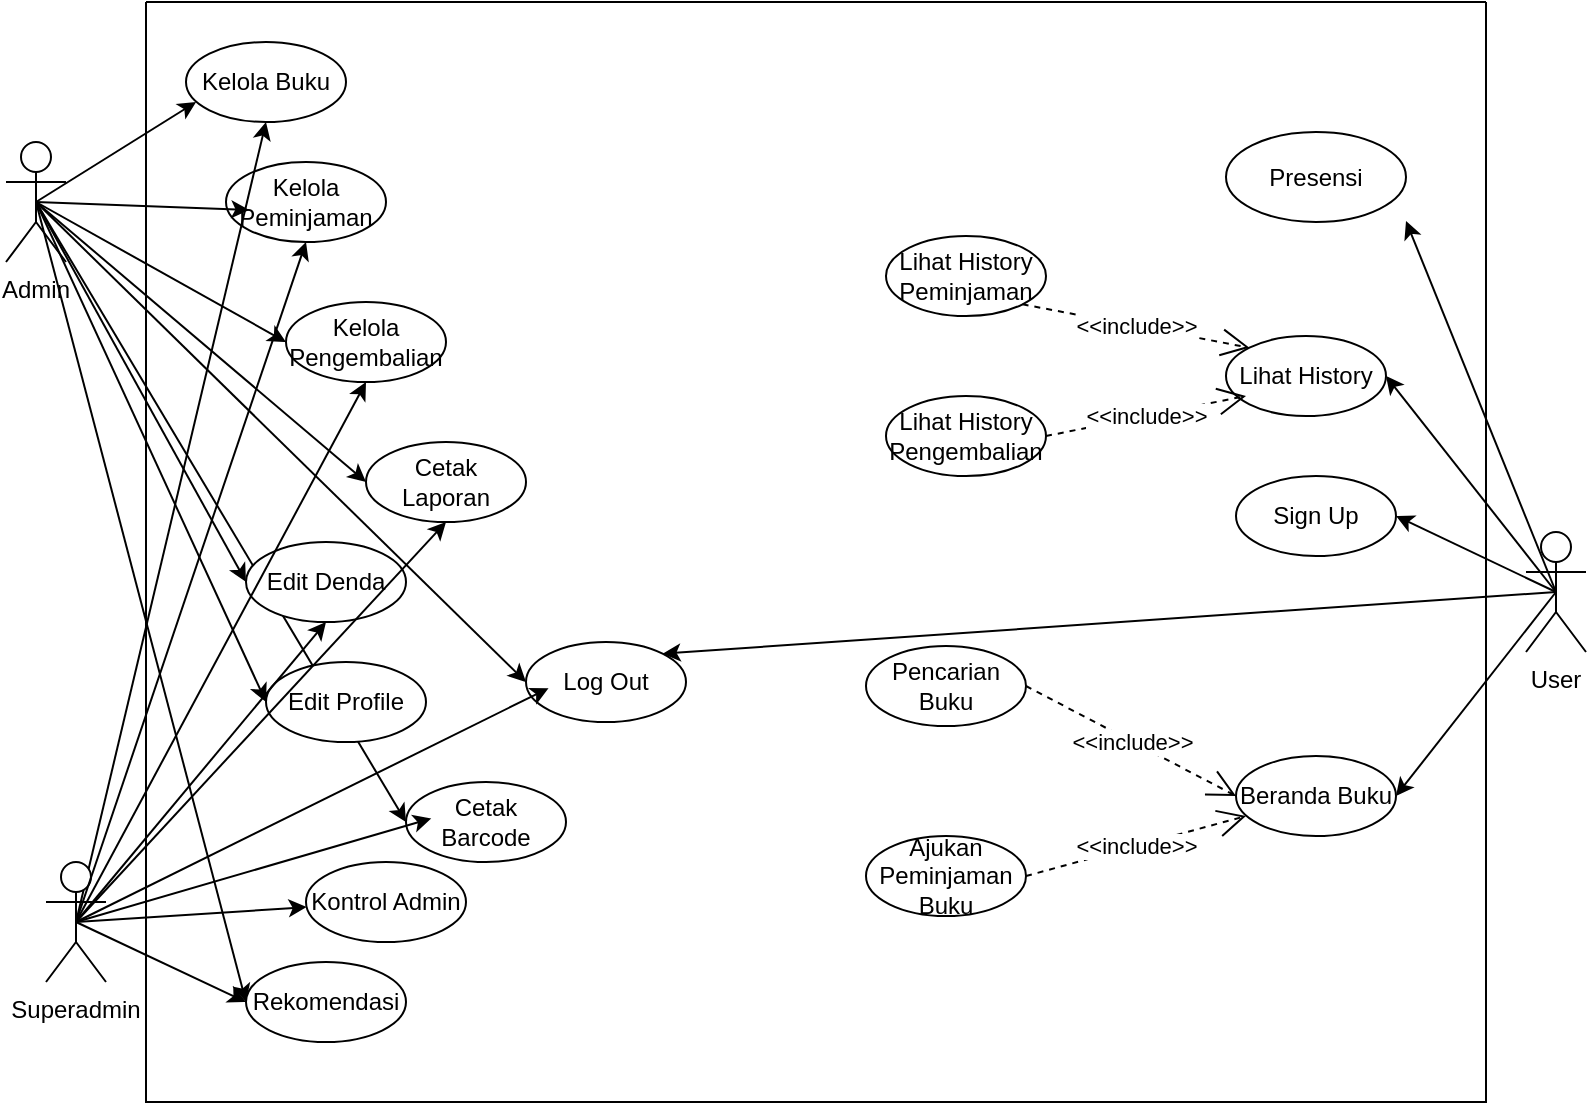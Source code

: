 <mxfile version="26.2.12">
  <diagram id="mFj9zT0GLIkyT43YNLqR" name="Page-1">
    <mxGraphModel dx="57461" dy="48586" grid="1" gridSize="10" guides="1" tooltips="1" connect="1" arrows="1" fold="1" page="1" pageScale="1" pageWidth="850" pageHeight="1100" math="0" shadow="0">
      <root>
        <mxCell id="0" />
        <mxCell id="1" parent="0" />
        <mxCell id="cRxMREy2-VzUOR3PnynL-1" style="rounded=0;orthogonalLoop=1;jettySize=auto;html=1;exitX=0.5;exitY=0.5;exitDx=0;exitDy=0;exitPerimeter=0;entryX=0;entryY=0.5;entryDx=0;entryDy=0;" edge="1" parent="1" source="cRxMREy2-VzUOR3PnynL-8" target="cRxMREy2-VzUOR3PnynL-22">
          <mxGeometry relative="1" as="geometry" />
        </mxCell>
        <mxCell id="cRxMREy2-VzUOR3PnynL-2" style="rounded=0;orthogonalLoop=1;jettySize=auto;html=1;exitX=0.5;exitY=0.5;exitDx=0;exitDy=0;exitPerimeter=0;entryX=0;entryY=0.5;entryDx=0;entryDy=0;" edge="1" parent="1" source="cRxMREy2-VzUOR3PnynL-8" target="cRxMREy2-VzUOR3PnynL-23">
          <mxGeometry relative="1" as="geometry" />
        </mxCell>
        <mxCell id="cRxMREy2-VzUOR3PnynL-3" style="rounded=0;orthogonalLoop=1;jettySize=auto;html=1;exitX=0.5;exitY=0.5;exitDx=0;exitDy=0;exitPerimeter=0;entryX=0;entryY=0.5;entryDx=0;entryDy=0;" edge="1" parent="1" source="cRxMREy2-VzUOR3PnynL-8" target="cRxMREy2-VzUOR3PnynL-24">
          <mxGeometry relative="1" as="geometry" />
        </mxCell>
        <mxCell id="cRxMREy2-VzUOR3PnynL-4" style="rounded=0;orthogonalLoop=1;jettySize=auto;html=1;exitX=0.5;exitY=0.5;exitDx=0;exitDy=0;exitPerimeter=0;entryX=0;entryY=0.5;entryDx=0;entryDy=0;" edge="1" parent="1" source="cRxMREy2-VzUOR3PnynL-8" target="cRxMREy2-VzUOR3PnynL-25">
          <mxGeometry relative="1" as="geometry" />
        </mxCell>
        <mxCell id="cRxMREy2-VzUOR3PnynL-5" style="rounded=0;orthogonalLoop=1;jettySize=auto;html=1;exitX=0.5;exitY=0.5;exitDx=0;exitDy=0;exitPerimeter=0;entryX=0;entryY=0.5;entryDx=0;entryDy=0;" edge="1" parent="1" source="cRxMREy2-VzUOR3PnynL-8" target="cRxMREy2-VzUOR3PnynL-26">
          <mxGeometry relative="1" as="geometry" />
        </mxCell>
        <mxCell id="cRxMREy2-VzUOR3PnynL-6" style="rounded=0;orthogonalLoop=1;jettySize=auto;html=1;exitX=0.5;exitY=0.5;exitDx=0;exitDy=0;exitPerimeter=0;entryX=0;entryY=0.5;entryDx=0;entryDy=0;" edge="1" parent="1" source="cRxMREy2-VzUOR3PnynL-8" target="cRxMREy2-VzUOR3PnynL-27">
          <mxGeometry relative="1" as="geometry" />
        </mxCell>
        <mxCell id="cRxMREy2-VzUOR3PnynL-7" style="rounded=0;orthogonalLoop=1;jettySize=auto;html=1;exitX=0.5;exitY=0.5;exitDx=0;exitDy=0;exitPerimeter=0;entryX=0;entryY=0.5;entryDx=0;entryDy=0;" edge="1" parent="1" source="cRxMREy2-VzUOR3PnynL-8" target="cRxMREy2-VzUOR3PnynL-28">
          <mxGeometry relative="1" as="geometry" />
        </mxCell>
        <mxCell id="cRxMREy2-VzUOR3PnynL-8" value="Admin" style="shape=umlActor;verticalLabelPosition=bottom;verticalAlign=top;" vertex="1" parent="1">
          <mxGeometry x="-1222" y="-180" width="30" height="60" as="geometry" />
        </mxCell>
        <mxCell id="cRxMREy2-VzUOR3PnynL-9" style="rounded=0;orthogonalLoop=1;jettySize=auto;html=1;exitX=0.5;exitY=0.5;exitDx=0;exitDy=0;exitPerimeter=0;entryX=1;entryY=0.5;entryDx=0;entryDy=0;" edge="1" parent="1" source="cRxMREy2-VzUOR3PnynL-14">
          <mxGeometry relative="1" as="geometry">
            <mxPoint x="-447" y="67" as="sourcePoint" />
            <mxPoint x="-522.0" y="-140.5" as="targetPoint" />
          </mxGeometry>
        </mxCell>
        <mxCell id="cRxMREy2-VzUOR3PnynL-10" style="rounded=0;orthogonalLoop=1;jettySize=auto;html=1;exitX=0.5;exitY=0.5;exitDx=0;exitDy=0;exitPerimeter=0;entryX=1;entryY=0.5;entryDx=0;entryDy=0;" edge="1" parent="1" source="cRxMREy2-VzUOR3PnynL-14" target="cRxMREy2-VzUOR3PnynL-31">
          <mxGeometry relative="1" as="geometry">
            <mxPoint x="-447" y="67" as="sourcePoint" />
          </mxGeometry>
        </mxCell>
        <mxCell id="cRxMREy2-VzUOR3PnynL-11" style="rounded=0;orthogonalLoop=1;jettySize=auto;html=1;exitX=0.5;exitY=0.5;exitDx=0;exitDy=0;exitPerimeter=0;entryX=1;entryY=0.5;entryDx=0;entryDy=0;" edge="1" parent="1" source="cRxMREy2-VzUOR3PnynL-14" target="cRxMREy2-VzUOR3PnynL-32">
          <mxGeometry relative="1" as="geometry">
            <mxPoint x="-447" y="67" as="sourcePoint" />
          </mxGeometry>
        </mxCell>
        <mxCell id="cRxMREy2-VzUOR3PnynL-12" style="rounded=0;orthogonalLoop=1;jettySize=auto;html=1;exitX=0.5;exitY=0.5;exitDx=0;exitDy=0;exitPerimeter=0;entryX=1;entryY=0.5;entryDx=0;entryDy=0;" edge="1" parent="1" source="cRxMREy2-VzUOR3PnynL-14" target="cRxMREy2-VzUOR3PnynL-33">
          <mxGeometry relative="1" as="geometry">
            <mxPoint x="-447" y="67" as="sourcePoint" />
          </mxGeometry>
        </mxCell>
        <mxCell id="cRxMREy2-VzUOR3PnynL-13" style="rounded=0;orthogonalLoop=1;jettySize=auto;html=1;exitX=0.5;exitY=0.5;exitDx=0;exitDy=0;exitPerimeter=0;entryX=1;entryY=0;entryDx=0;entryDy=0;" edge="1" parent="1" source="cRxMREy2-VzUOR3PnynL-14" target="cRxMREy2-VzUOR3PnynL-27">
          <mxGeometry relative="1" as="geometry" />
        </mxCell>
        <mxCell id="cRxMREy2-VzUOR3PnynL-14" value="User" style="shape=umlActor;verticalLabelPosition=bottom;verticalAlign=top;" vertex="1" parent="1">
          <mxGeometry x="-462" y="15" width="30" height="60" as="geometry" />
        </mxCell>
        <mxCell id="cRxMREy2-VzUOR3PnynL-15" style="endArrow=none;" edge="1" parent="1" source="cRxMREy2-VzUOR3PnynL-8" target="cRxMREy2-VzUOR3PnynL-20" />
        <mxCell id="cRxMREy2-VzUOR3PnynL-16" style="endArrow=none;" edge="1" parent="1" source="cRxMREy2-VzUOR3PnynL-8" target="cRxMREy2-VzUOR3PnynL-21" />
        <mxCell id="cRxMREy2-VzUOR3PnynL-17" style="endArrow=none;" edge="1" parent="1" source="cRxMREy2-VzUOR3PnynL-14" target="cRxMREy2-VzUOR3PnynL-30" />
        <mxCell id="cRxMREy2-VzUOR3PnynL-18" style="endArrow=none;" edge="1" parent="1" source="cRxMREy2-VzUOR3PnynL-14" target="cRxMREy2-VzUOR3PnynL-31" />
        <mxCell id="cRxMREy2-VzUOR3PnynL-19" value="" style="swimlane;startSize=0;" vertex="1" parent="1">
          <mxGeometry x="-1152" y="-250" width="670" height="550" as="geometry" />
        </mxCell>
        <mxCell id="cRxMREy2-VzUOR3PnynL-20" value="Kelola Buku" style="ellipse;whiteSpace=wrap;html=1;aspect=fixed;" vertex="1" parent="cRxMREy2-VzUOR3PnynL-19">
          <mxGeometry x="20" y="20" width="80" height="40" as="geometry" />
        </mxCell>
        <mxCell id="cRxMREy2-VzUOR3PnynL-21" value="Kelola Peminjaman" style="ellipse;whiteSpace=wrap;html=1;aspect=fixed;" vertex="1" parent="cRxMREy2-VzUOR3PnynL-19">
          <mxGeometry x="40" y="80" width="80" height="40" as="geometry" />
        </mxCell>
        <mxCell id="cRxMREy2-VzUOR3PnynL-22" value="Kelola Pengembalian" style="ellipse;whiteSpace=wrap;html=1;aspect=fixed;" vertex="1" parent="cRxMREy2-VzUOR3PnynL-19">
          <mxGeometry x="70" y="150" width="80" height="40" as="geometry" />
        </mxCell>
        <mxCell id="cRxMREy2-VzUOR3PnynL-23" value="Cetak Laporan" style="ellipse;whiteSpace=wrap;html=1;aspect=fixed;" vertex="1" parent="cRxMREy2-VzUOR3PnynL-19">
          <mxGeometry x="110" y="220" width="80" height="40" as="geometry" />
        </mxCell>
        <mxCell id="cRxMREy2-VzUOR3PnynL-24" value="Edit Denda" style="ellipse;whiteSpace=wrap;html=1;aspect=fixed;" vertex="1" parent="cRxMREy2-VzUOR3PnynL-19">
          <mxGeometry x="50" y="270" width="80" height="40" as="geometry" />
        </mxCell>
        <mxCell id="cRxMREy2-VzUOR3PnynL-25" value="Edit Profile&lt;span style=&quot;color: rgba(0, 0, 0, 0); font-family: monospace; font-size: 0px; text-align: start; text-wrap-mode: nowrap;&quot;&gt;%3CmxGraphModel%3E%3Croot%3E%3CmxCell%20id%3D%220%22%2F%3E%3CmxCell%20id%3D%221%22%20parent%3D%220%22%2F%3E%3CmxCell%20id%3D%222%22%20value%3D%22Kelola%20Peminjaman%22%20style%3D%22ellipse%3BwhiteSpace%3Dwrap%3Bhtml%3D1%3Baspect%3Dfixed%3B%22%20vertex%3D%221%22%20parent%3D%221%22%3E%3CmxGeometry%20x%3D%22120%22%20y%3D%22110%22%20width%3D%2280%22%20height%3D%2240%22%20as%3D%22geometry%22%2F%3E%3C%2FmxCell%3E%3C%2Froot%3E%3C%2FmxGraphModel%3E&lt;/span&gt;" style="ellipse;whiteSpace=wrap;html=1;aspect=fixed;" vertex="1" parent="cRxMREy2-VzUOR3PnynL-19">
          <mxGeometry x="60" y="330" width="80" height="40" as="geometry" />
        </mxCell>
        <mxCell id="cRxMREy2-VzUOR3PnynL-26" value="Cetak Barcode" style="ellipse;whiteSpace=wrap;html=1;aspect=fixed;" vertex="1" parent="cRxMREy2-VzUOR3PnynL-19">
          <mxGeometry x="130" y="390" width="80" height="40" as="geometry" />
        </mxCell>
        <mxCell id="cRxMREy2-VzUOR3PnynL-27" value="Log Out" style="ellipse;whiteSpace=wrap;html=1;aspect=fixed;" vertex="1" parent="cRxMREy2-VzUOR3PnynL-19">
          <mxGeometry x="190" y="320" width="80" height="40" as="geometry" />
        </mxCell>
        <mxCell id="cRxMREy2-VzUOR3PnynL-28" value="Rekomendasi" style="ellipse;whiteSpace=wrap;html=1;aspect=fixed;" vertex="1" parent="cRxMREy2-VzUOR3PnynL-19">
          <mxGeometry x="50" y="480" width="80" height="40" as="geometry" />
        </mxCell>
        <mxCell id="cRxMREy2-VzUOR3PnynL-29" value="Kontrol Admin" style="ellipse;whiteSpace=wrap;html=1;aspect=fixed;" vertex="1" parent="cRxMREy2-VzUOR3PnynL-19">
          <mxGeometry x="80" y="430" width="80" height="40" as="geometry" />
        </mxCell>
        <mxCell id="cRxMREy2-VzUOR3PnynL-30" value="Presensi" style="ellipse;whiteSpace=wrap;html=1;aspect=fixed;" vertex="1" parent="cRxMREy2-VzUOR3PnynL-19">
          <mxGeometry x="540" y="65" width="90" height="45" as="geometry" />
        </mxCell>
        <mxCell id="cRxMREy2-VzUOR3PnynL-31" value="Lihat History" style="ellipse;whiteSpace=wrap;html=1;aspect=fixed;" vertex="1" parent="cRxMREy2-VzUOR3PnynL-19">
          <mxGeometry x="540" y="167" width="80" height="40" as="geometry" />
        </mxCell>
        <mxCell id="cRxMREy2-VzUOR3PnynL-32" value="Sign Up" style="ellipse;whiteSpace=wrap;html=1;aspect=fixed;" vertex="1" parent="cRxMREy2-VzUOR3PnynL-19">
          <mxGeometry x="545" y="237" width="80" height="40" as="geometry" />
        </mxCell>
        <mxCell id="cRxMREy2-VzUOR3PnynL-33" value="Beranda Buku" style="ellipse;whiteSpace=wrap;html=1;aspect=fixed;" vertex="1" parent="cRxMREy2-VzUOR3PnynL-19">
          <mxGeometry x="545" y="377" width="80" height="40" as="geometry" />
        </mxCell>
        <mxCell id="cRxMREy2-VzUOR3PnynL-34" value="Lihat History Peminjaman" style="ellipse;whiteSpace=wrap;html=1;aspect=fixed;" vertex="1" parent="cRxMREy2-VzUOR3PnynL-19">
          <mxGeometry x="370" y="117" width="80" height="40" as="geometry" />
        </mxCell>
        <mxCell id="cRxMREy2-VzUOR3PnynL-35" value="Lihat History Pengembalian" style="ellipse;whiteSpace=wrap;html=1;aspect=fixed;" vertex="1" parent="cRxMREy2-VzUOR3PnynL-19">
          <mxGeometry x="370" y="197" width="80" height="40" as="geometry" />
        </mxCell>
        <mxCell id="cRxMREy2-VzUOR3PnynL-36" value="&amp;lt;&amp;lt;include&amp;gt;&amp;gt;" style="endArrow=open;endSize=12;dashed=1;html=1;rounded=0;exitX=1;exitY=1;exitDx=0;exitDy=0;entryX=0;entryY=0;entryDx=0;entryDy=0;" edge="1" parent="cRxMREy2-VzUOR3PnynL-19" source="cRxMREy2-VzUOR3PnynL-34" target="cRxMREy2-VzUOR3PnynL-31">
          <mxGeometry width="160" relative="1" as="geometry">
            <mxPoint x="200" y="327" as="sourcePoint" />
            <mxPoint x="360" y="327" as="targetPoint" />
          </mxGeometry>
        </mxCell>
        <mxCell id="cRxMREy2-VzUOR3PnynL-37" value="Pencarian Buku" style="ellipse;whiteSpace=wrap;html=1;aspect=fixed;" vertex="1" parent="cRxMREy2-VzUOR3PnynL-19">
          <mxGeometry x="360" y="322" width="80" height="40" as="geometry" />
        </mxCell>
        <mxCell id="cRxMREy2-VzUOR3PnynL-38" value="Ajukan Peminjaman Buku" style="ellipse;whiteSpace=wrap;html=1;aspect=fixed;" vertex="1" parent="cRxMREy2-VzUOR3PnynL-19">
          <mxGeometry x="360" y="417" width="80" height="40" as="geometry" />
        </mxCell>
        <mxCell id="cRxMREy2-VzUOR3PnynL-39" value="&amp;lt;&amp;lt;include&amp;gt;&amp;gt;" style="endArrow=open;endSize=12;dashed=1;html=1;rounded=0;exitX=1;exitY=0.5;exitDx=0;exitDy=0;entryX=0;entryY=0.5;entryDx=0;entryDy=0;" edge="1" parent="cRxMREy2-VzUOR3PnynL-19" source="cRxMREy2-VzUOR3PnynL-37" target="cRxMREy2-VzUOR3PnynL-33">
          <mxGeometry x="0.009" width="160" relative="1" as="geometry">
            <mxPoint x="460" y="227" as="sourcePoint" />
            <mxPoint x="560" y="207" as="targetPoint" />
            <mxPoint as="offset" />
          </mxGeometry>
        </mxCell>
        <mxCell id="cRxMREy2-VzUOR3PnynL-40" style="rounded=0;orthogonalLoop=1;jettySize=auto;html=1;exitX=0.5;exitY=0.5;exitDx=0;exitDy=0;exitPerimeter=0;entryX=0.5;entryY=1;entryDx=0;entryDy=0;" edge="1" parent="1" source="cRxMREy2-VzUOR3PnynL-46" target="cRxMREy2-VzUOR3PnynL-20">
          <mxGeometry relative="1" as="geometry" />
        </mxCell>
        <mxCell id="cRxMREy2-VzUOR3PnynL-41" style="rounded=0;orthogonalLoop=1;jettySize=auto;html=1;exitX=0.5;exitY=0.5;exitDx=0;exitDy=0;exitPerimeter=0;entryX=0.5;entryY=1;entryDx=0;entryDy=0;" edge="1" parent="1" source="cRxMREy2-VzUOR3PnynL-46" target="cRxMREy2-VzUOR3PnynL-22">
          <mxGeometry relative="1" as="geometry" />
        </mxCell>
        <mxCell id="cRxMREy2-VzUOR3PnynL-42" style="rounded=0;orthogonalLoop=1;jettySize=auto;html=1;exitX=0.5;exitY=0.5;exitDx=0;exitDy=0;exitPerimeter=0;entryX=0.5;entryY=1;entryDx=0;entryDy=0;" edge="1" parent="1" source="cRxMREy2-VzUOR3PnynL-46" target="cRxMREy2-VzUOR3PnynL-23">
          <mxGeometry relative="1" as="geometry" />
        </mxCell>
        <mxCell id="cRxMREy2-VzUOR3PnynL-43" style="rounded=0;orthogonalLoop=1;jettySize=auto;html=1;exitX=0.5;exitY=0.5;exitDx=0;exitDy=0;exitPerimeter=0;entryX=0.5;entryY=1;entryDx=0;entryDy=0;" edge="1" parent="1" source="cRxMREy2-VzUOR3PnynL-46" target="cRxMREy2-VzUOR3PnynL-24">
          <mxGeometry relative="1" as="geometry" />
        </mxCell>
        <mxCell id="cRxMREy2-VzUOR3PnynL-44" style="rounded=0;orthogonalLoop=1;jettySize=auto;html=1;exitX=0.5;exitY=0.5;exitDx=0;exitDy=0;exitPerimeter=0;entryX=0;entryY=0.5;entryDx=0;entryDy=0;" edge="1" parent="1" source="cRxMREy2-VzUOR3PnynL-46" target="cRxMREy2-VzUOR3PnynL-28">
          <mxGeometry relative="1" as="geometry" />
        </mxCell>
        <mxCell id="cRxMREy2-VzUOR3PnynL-45" style="rounded=0;orthogonalLoop=1;jettySize=auto;html=1;exitX=0.5;exitY=0.5;exitDx=0;exitDy=0;exitPerimeter=0;" edge="1" parent="1" source="cRxMREy2-VzUOR3PnynL-46" target="cRxMREy2-VzUOR3PnynL-29">
          <mxGeometry relative="1" as="geometry" />
        </mxCell>
        <mxCell id="cRxMREy2-VzUOR3PnynL-46" value="Superadmin" style="shape=umlActor;verticalLabelPosition=bottom;verticalAlign=top;" vertex="1" parent="1">
          <mxGeometry x="-1202" y="180" width="30" height="60" as="geometry" />
        </mxCell>
        <mxCell id="cRxMREy2-VzUOR3PnynL-47" style="rounded=0;orthogonalLoop=1;jettySize=auto;html=1;exitX=0.5;exitY=0.5;exitDx=0;exitDy=0;exitPerimeter=0;entryX=0.063;entryY=0.75;entryDx=0;entryDy=0;entryPerimeter=0;" edge="1" parent="1" source="cRxMREy2-VzUOR3PnynL-8" target="cRxMREy2-VzUOR3PnynL-20">
          <mxGeometry relative="1" as="geometry" />
        </mxCell>
        <mxCell id="cRxMREy2-VzUOR3PnynL-48" style="rounded=0;orthogonalLoop=1;jettySize=auto;html=1;exitX=0.5;exitY=0.5;exitDx=0;exitDy=0;exitPerimeter=0;entryX=0.146;entryY=0.599;entryDx=0;entryDy=0;entryPerimeter=0;" edge="1" parent="1" source="cRxMREy2-VzUOR3PnynL-8" target="cRxMREy2-VzUOR3PnynL-21">
          <mxGeometry relative="1" as="geometry" />
        </mxCell>
        <mxCell id="cRxMREy2-VzUOR3PnynL-49" style="rounded=0;orthogonalLoop=1;jettySize=auto;html=1;exitX=0.5;exitY=0.5;exitDx=0;exitDy=0;exitPerimeter=0;entryX=0.5;entryY=1;entryDx=0;entryDy=0;" edge="1" parent="1" source="cRxMREy2-VzUOR3PnynL-46" target="cRxMREy2-VzUOR3PnynL-21">
          <mxGeometry relative="1" as="geometry" />
        </mxCell>
        <mxCell id="cRxMREy2-VzUOR3PnynL-50" style="rounded=0;orthogonalLoop=1;jettySize=auto;html=1;exitX=0.5;exitY=0.5;exitDx=0;exitDy=0;exitPerimeter=0;entryX=0.158;entryY=0.456;entryDx=0;entryDy=0;entryPerimeter=0;" edge="1" parent="1" source="cRxMREy2-VzUOR3PnynL-46" target="cRxMREy2-VzUOR3PnynL-26">
          <mxGeometry relative="1" as="geometry" />
        </mxCell>
        <mxCell id="cRxMREy2-VzUOR3PnynL-51" style="rounded=0;orthogonalLoop=1;jettySize=auto;html=1;exitX=0.5;exitY=0.5;exitDx=0;exitDy=0;exitPerimeter=0;entryX=0.141;entryY=0.577;entryDx=0;entryDy=0;entryPerimeter=0;" edge="1" parent="1" source="cRxMREy2-VzUOR3PnynL-46" target="cRxMREy2-VzUOR3PnynL-27">
          <mxGeometry relative="1" as="geometry" />
        </mxCell>
        <mxCell id="cRxMREy2-VzUOR3PnynL-52" value="&amp;lt;&amp;lt;include&amp;gt;&amp;gt;" style="endArrow=open;endSize=12;dashed=1;html=1;rounded=0;exitX=1;exitY=0.5;exitDx=0;exitDy=0;" edge="1" parent="1" source="cRxMREy2-VzUOR3PnynL-35">
          <mxGeometry x="0.009" width="160" relative="1" as="geometry">
            <mxPoint x="-664" y="-79" as="sourcePoint" />
            <mxPoint x="-602" y="-53" as="targetPoint" />
            <mxPoint as="offset" />
          </mxGeometry>
        </mxCell>
        <mxCell id="cRxMREy2-VzUOR3PnynL-53" value="&amp;lt;&amp;lt;include&amp;gt;&amp;gt;" style="endArrow=open;endSize=12;dashed=1;html=1;rounded=0;exitX=1;exitY=0.5;exitDx=0;exitDy=0;" edge="1" parent="1" source="cRxMREy2-VzUOR3PnynL-38">
          <mxGeometry x="0.009" width="160" relative="1" as="geometry">
            <mxPoint x="-682" y="-13" as="sourcePoint" />
            <mxPoint x="-602" y="157" as="targetPoint" />
            <mxPoint as="offset" />
          </mxGeometry>
        </mxCell>
      </root>
    </mxGraphModel>
  </diagram>
</mxfile>
